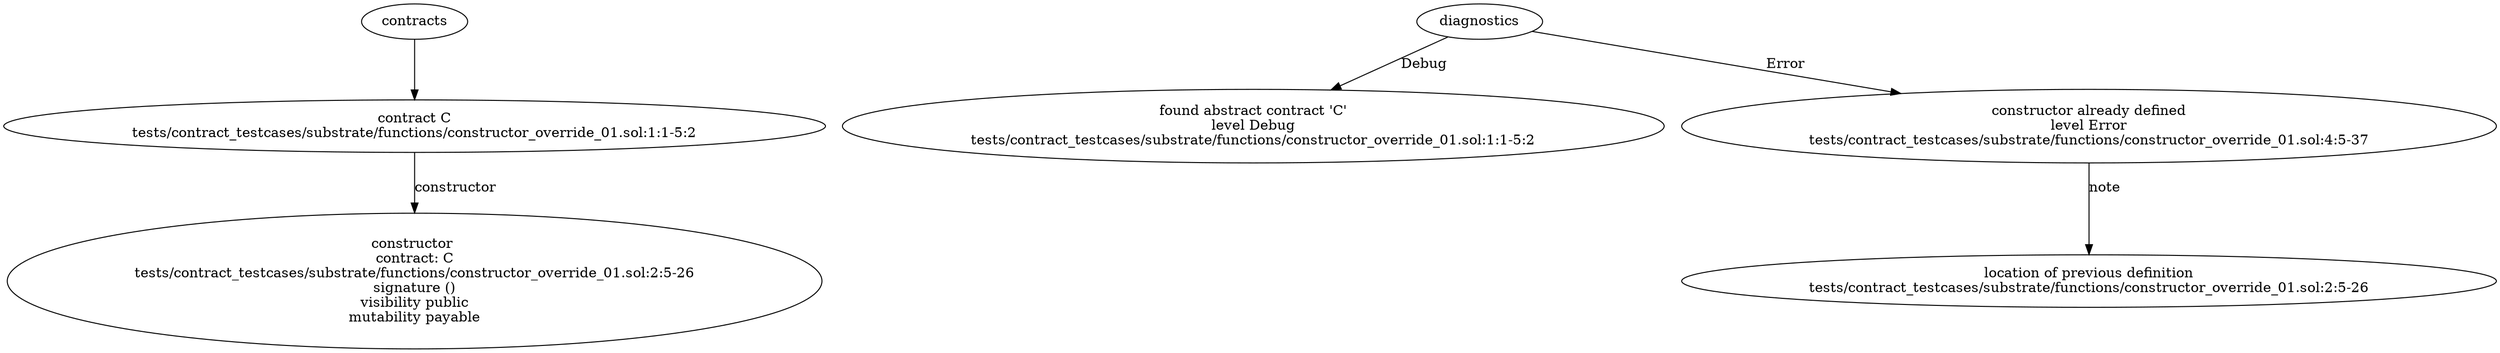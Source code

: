 strict digraph "tests/contract_testcases/substrate/functions/constructor_override_01.sol" {
	contract [label="contract C\ntests/contract_testcases/substrate/functions/constructor_override_01.sol:1:1-5:2"]
	node_2 [label="constructor \ncontract: C\ntests/contract_testcases/substrate/functions/constructor_override_01.sol:2:5-26\nsignature ()\nvisibility public\nmutability payable"]
	diagnostic [label="found abstract contract 'C'\nlevel Debug\ntests/contract_testcases/substrate/functions/constructor_override_01.sol:1:1-5:2"]
	diagnostic_5 [label="constructor already defined\nlevel Error\ntests/contract_testcases/substrate/functions/constructor_override_01.sol:4:5-37"]
	note [label="location of previous definition\ntests/contract_testcases/substrate/functions/constructor_override_01.sol:2:5-26"]
	contracts -> contract
	contract -> node_2 [label="constructor"]
	diagnostics -> diagnostic [label="Debug"]
	diagnostics -> diagnostic_5 [label="Error"]
	diagnostic_5 -> note [label="note"]
}
